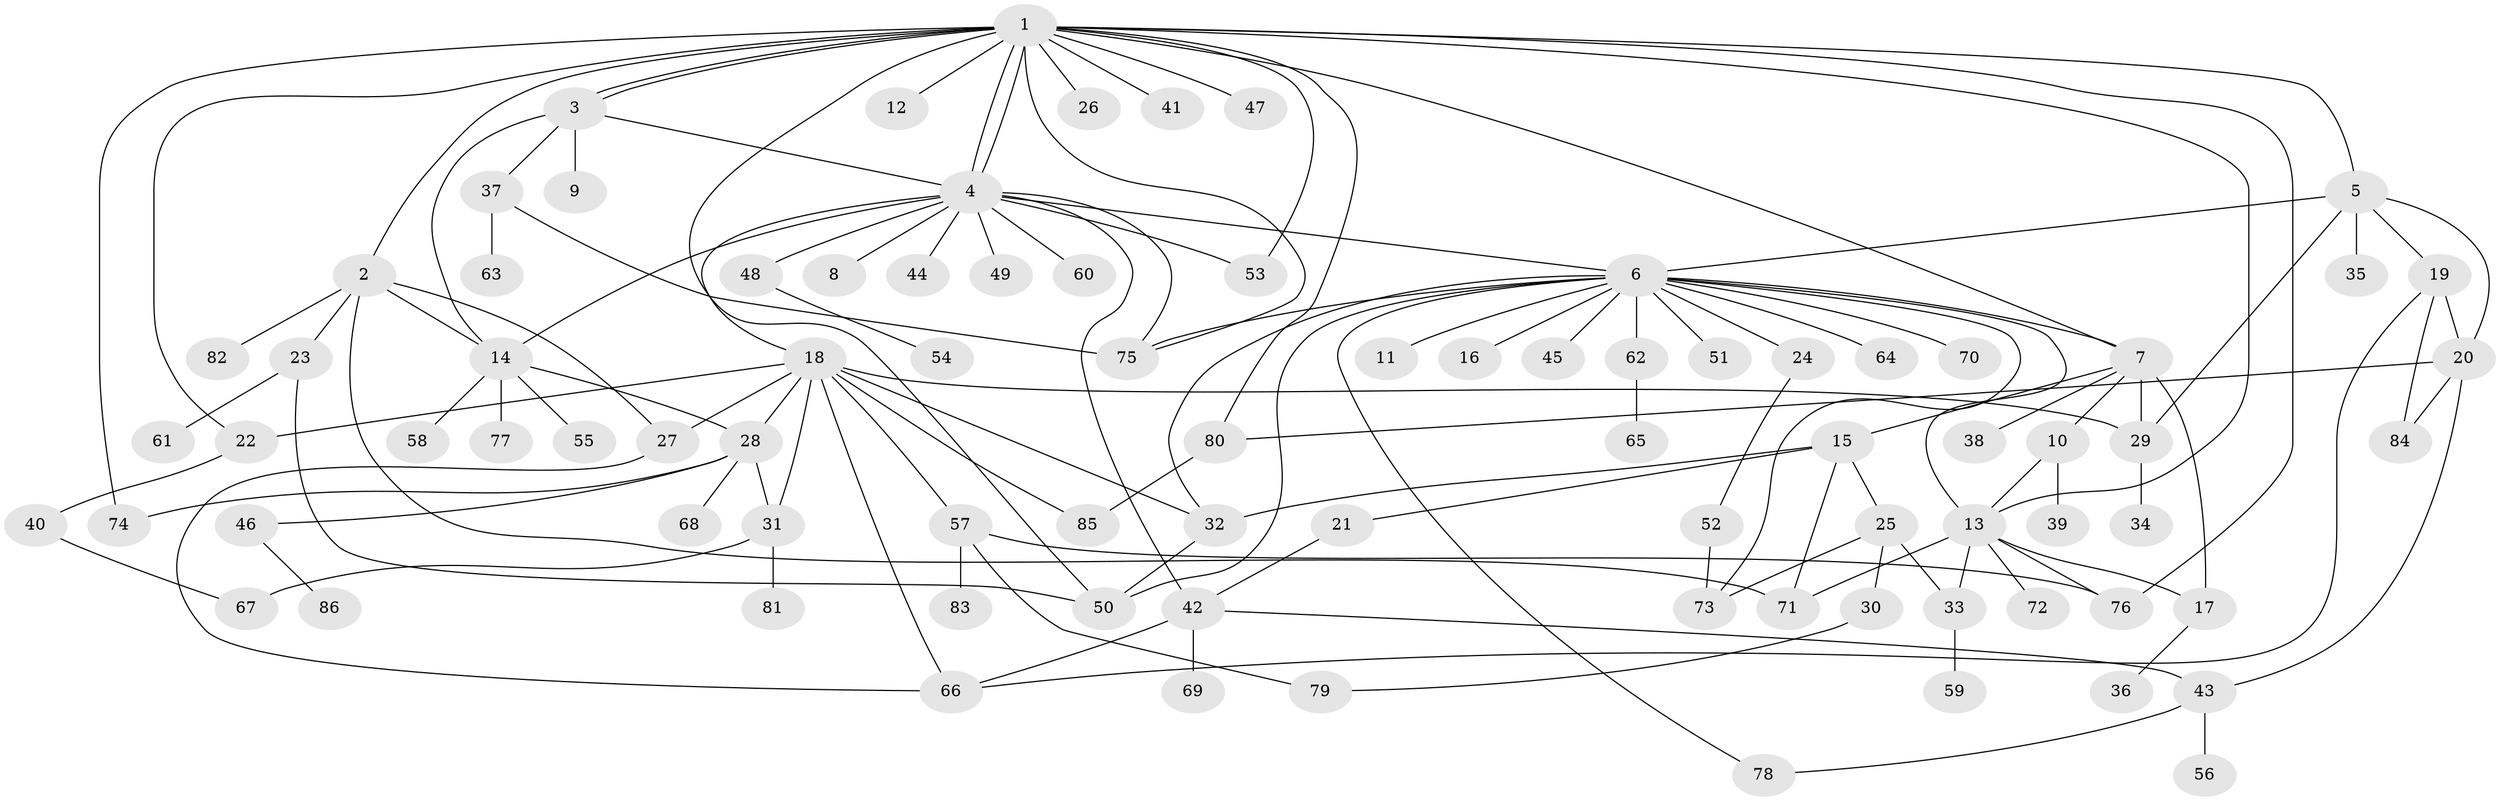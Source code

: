 // coarse degree distribution, {8: 0.027777777777777776, 5: 0.08333333333333333, 4: 0.19444444444444445, 11: 0.05555555555555555, 10: 0.08333333333333333, 6: 0.027777777777777776, 1: 0.2777777777777778, 2: 0.16666666666666666, 7: 0.027777777777777776, 3: 0.05555555555555555}
// Generated by graph-tools (version 1.1) at 2025/50/03/04/25 22:50:11]
// undirected, 86 vertices, 130 edges
graph export_dot {
  node [color=gray90,style=filled];
  1;
  2;
  3;
  4;
  5;
  6;
  7;
  8;
  9;
  10;
  11;
  12;
  13;
  14;
  15;
  16;
  17;
  18;
  19;
  20;
  21;
  22;
  23;
  24;
  25;
  26;
  27;
  28;
  29;
  30;
  31;
  32;
  33;
  34;
  35;
  36;
  37;
  38;
  39;
  40;
  41;
  42;
  43;
  44;
  45;
  46;
  47;
  48;
  49;
  50;
  51;
  52;
  53;
  54;
  55;
  56;
  57;
  58;
  59;
  60;
  61;
  62;
  63;
  64;
  65;
  66;
  67;
  68;
  69;
  70;
  71;
  72;
  73;
  74;
  75;
  76;
  77;
  78;
  79;
  80;
  81;
  82;
  83;
  84;
  85;
  86;
  1 -- 2;
  1 -- 3;
  1 -- 3;
  1 -- 4;
  1 -- 4;
  1 -- 5;
  1 -- 7;
  1 -- 12;
  1 -- 13;
  1 -- 22;
  1 -- 26;
  1 -- 41;
  1 -- 47;
  1 -- 50;
  1 -- 53;
  1 -- 74;
  1 -- 75;
  1 -- 76;
  1 -- 80;
  2 -- 14;
  2 -- 23;
  2 -- 27;
  2 -- 71;
  2 -- 82;
  3 -- 4;
  3 -- 9;
  3 -- 14;
  3 -- 37;
  4 -- 6;
  4 -- 8;
  4 -- 14;
  4 -- 18;
  4 -- 42;
  4 -- 44;
  4 -- 48;
  4 -- 49;
  4 -- 53;
  4 -- 60;
  4 -- 75;
  5 -- 6;
  5 -- 19;
  5 -- 20;
  5 -- 29;
  5 -- 35;
  6 -- 7;
  6 -- 11;
  6 -- 13;
  6 -- 16;
  6 -- 24;
  6 -- 32;
  6 -- 45;
  6 -- 50;
  6 -- 51;
  6 -- 62;
  6 -- 64;
  6 -- 70;
  6 -- 73;
  6 -- 75;
  6 -- 78;
  7 -- 10;
  7 -- 15;
  7 -- 17;
  7 -- 29;
  7 -- 38;
  10 -- 13;
  10 -- 39;
  13 -- 17;
  13 -- 33;
  13 -- 71;
  13 -- 72;
  13 -- 76;
  14 -- 28;
  14 -- 55;
  14 -- 58;
  14 -- 77;
  15 -- 21;
  15 -- 25;
  15 -- 32;
  15 -- 71;
  17 -- 36;
  18 -- 22;
  18 -- 27;
  18 -- 28;
  18 -- 29;
  18 -- 31;
  18 -- 32;
  18 -- 57;
  18 -- 66;
  18 -- 85;
  19 -- 20;
  19 -- 66;
  19 -- 84;
  20 -- 43;
  20 -- 80;
  20 -- 84;
  21 -- 42;
  22 -- 40;
  23 -- 50;
  23 -- 61;
  24 -- 52;
  25 -- 30;
  25 -- 33;
  25 -- 73;
  27 -- 66;
  28 -- 31;
  28 -- 46;
  28 -- 68;
  28 -- 74;
  29 -- 34;
  30 -- 79;
  31 -- 67;
  31 -- 81;
  32 -- 50;
  33 -- 59;
  37 -- 63;
  37 -- 75;
  40 -- 67;
  42 -- 43;
  42 -- 66;
  42 -- 69;
  43 -- 56;
  43 -- 78;
  46 -- 86;
  48 -- 54;
  52 -- 73;
  57 -- 76;
  57 -- 79;
  57 -- 83;
  62 -- 65;
  80 -- 85;
}
